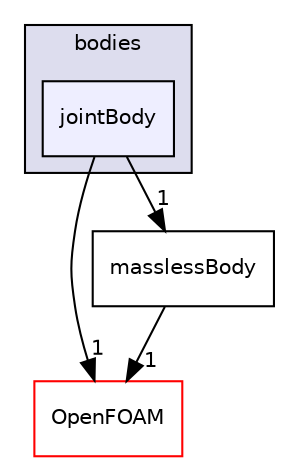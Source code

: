 digraph "src/rigidBodyDynamics/bodies/jointBody" {
  bgcolor=transparent;
  compound=true
  node [ fontsize="10", fontname="Helvetica"];
  edge [ labelfontsize="10", labelfontname="Helvetica"];
  subgraph clusterdir_01e6611f9f28701f695d48f798765437 {
    graph [ bgcolor="#ddddee", pencolor="black", label="bodies" fontname="Helvetica", fontsize="10", URL="dir_01e6611f9f28701f695d48f798765437.html"]
  dir_6d32969d6bcd0f1fc419b930d0ff3fd9 [shape=box, label="jointBody", style="filled", fillcolor="#eeeeff", pencolor="black", URL="dir_6d32969d6bcd0f1fc419b930d0ff3fd9.html"];
  }
  dir_c5473ff19b20e6ec4dfe5c310b3778a8 [shape=box label="OpenFOAM" color="red" URL="dir_c5473ff19b20e6ec4dfe5c310b3778a8.html"];
  dir_2b0c8de7fb69e482e3830cdc79e54c57 [shape=box label="masslessBody" URL="dir_2b0c8de7fb69e482e3830cdc79e54c57.html"];
  dir_6d32969d6bcd0f1fc419b930d0ff3fd9->dir_c5473ff19b20e6ec4dfe5c310b3778a8 [headlabel="1", labeldistance=1.5 headhref="dir_002630_001896.html"];
  dir_6d32969d6bcd0f1fc419b930d0ff3fd9->dir_2b0c8de7fb69e482e3830cdc79e54c57 [headlabel="1", labeldistance=1.5 headhref="dir_002630_002631.html"];
  dir_2b0c8de7fb69e482e3830cdc79e54c57->dir_c5473ff19b20e6ec4dfe5c310b3778a8 [headlabel="1", labeldistance=1.5 headhref="dir_002631_001896.html"];
}
